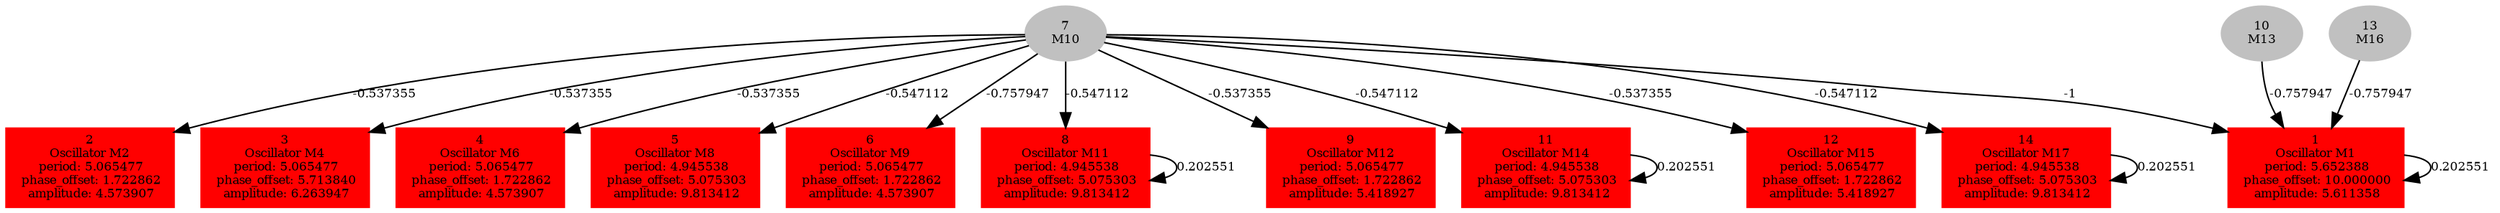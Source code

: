  digraph g{ forcelabels=true;
1 [label=<1<BR />Oscillator M1<BR /> period: 5.652388<BR /> phase_offset: 10.000000<BR /> amplitude: 5.611358>, shape=box,color=red,style=filled,fontsize=8];2 [label=<2<BR />Oscillator M2<BR /> period: 5.065477<BR /> phase_offset: 1.722862<BR /> amplitude: 4.573907>, shape=box,color=red,style=filled,fontsize=8];3 [label=<3<BR />Oscillator M4<BR /> period: 5.065477<BR /> phase_offset: 5.713840<BR /> amplitude: 6.263947>, shape=box,color=red,style=filled,fontsize=8];4 [label=<4<BR />Oscillator M6<BR /> period: 5.065477<BR /> phase_offset: 1.722862<BR /> amplitude: 4.573907>, shape=box,color=red,style=filled,fontsize=8];5 [label=<5<BR />Oscillator M8<BR /> period: 4.945538<BR /> phase_offset: 5.075303<BR /> amplitude: 9.813412>, shape=box,color=red,style=filled,fontsize=8];6 [label=<6<BR />Oscillator M9<BR /> period: 5.065477<BR /> phase_offset: 1.722862<BR /> amplitude: 4.573907>, shape=box,color=red,style=filled,fontsize=8];7[label=<7<BR/>M10>,color="grey",style=filled,fontsize=8];
8 [label=<8<BR />Oscillator M11<BR /> period: 4.945538<BR /> phase_offset: 5.075303<BR /> amplitude: 9.813412>, shape=box,color=red,style=filled,fontsize=8];9 [label=<9<BR />Oscillator M12<BR /> period: 5.065477<BR /> phase_offset: 1.722862<BR /> amplitude: 5.418927>, shape=box,color=red,style=filled,fontsize=8];10[label=<10<BR/>M13>,color="grey",style=filled,fontsize=8];
11 [label=<11<BR />Oscillator M14<BR /> period: 4.945538<BR /> phase_offset: 5.075303<BR /> amplitude: 9.813412>, shape=box,color=red,style=filled,fontsize=8];12 [label=<12<BR />Oscillator M15<BR /> period: 5.065477<BR /> phase_offset: 1.722862<BR /> amplitude: 5.418927>, shape=box,color=red,style=filled,fontsize=8];13[label=<13<BR/>M16>,color="grey",style=filled,fontsize=8];
14 [label=<14<BR />Oscillator M17<BR /> period: 4.945538<BR /> phase_offset: 5.075303<BR /> amplitude: 9.813412>, shape=box,color=red,style=filled,fontsize=8];1 -> 1[label="0.202551 ",fontsize="8"];
7 -> 1[label="-1 ",fontsize="8"];
7 -> 2[label="-0.537355 ",fontsize="8"];
7 -> 3[label="-0.537355 ",fontsize="8"];
7 -> 4[label="-0.537355 ",fontsize="8"];
7 -> 5[label="-0.547112 ",fontsize="8"];
7 -> 6[label="-0.757947 ",fontsize="8"];
7 -> 8[label="-0.547112 ",fontsize="8"];
7 -> 9[label="-0.537355 ",fontsize="8"];
7 -> 11[label="-0.547112 ",fontsize="8"];
7 -> 12[label="-0.537355 ",fontsize="8"];
7 -> 14[label="-0.547112 ",fontsize="8"];
8 -> 8[label="0.202551 ",fontsize="8"];
10 -> 1[label="-0.757947 ",fontsize="8"];
11 -> 11[label="0.202551 ",fontsize="8"];
13 -> 1[label="-0.757947 ",fontsize="8"];
14 -> 14[label="0.202551 ",fontsize="8"];
 }
